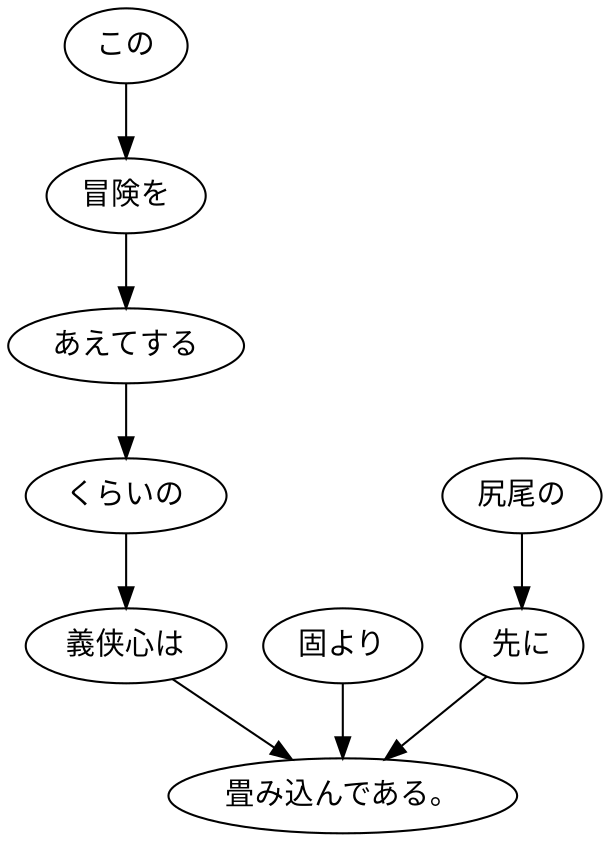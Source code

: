 digraph graph1794 {
	node0 [label="この"];
	node1 [label="冒険を"];
	node2 [label="あえてする"];
	node3 [label="くらいの"];
	node4 [label="義侠心は"];
	node5 [label="固より"];
	node6 [label="尻尾の"];
	node7 [label="先に"];
	node8 [label="畳み込んである。"];
	node0 -> node1;
	node1 -> node2;
	node2 -> node3;
	node3 -> node4;
	node4 -> node8;
	node5 -> node8;
	node6 -> node7;
	node7 -> node8;
}
